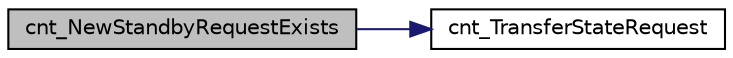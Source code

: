digraph "cnt_NewStandbyRequestExists"
{
  edge [fontname="Helvetica",fontsize="10",labelfontname="Helvetica",labelfontsize="10"];
  node [fontname="Helvetica",fontsize="10",shape=record];
  rankdir="LR";
  Node116 [label="cnt_NewStandbyRequestExists",height=0.2,width=0.4,color="black", fillcolor="grey75", style="filled", fontcolor="black"];
  Node116 -> Node117 [color="midnightblue",fontsize="10",style="solid",fontname="Helvetica"];
  Node117 [label="cnt_TransferStateRequest",height=0.2,width=0.4,color="black", fillcolor="white", style="filled",URL="$contactor_8c.html#a4e4a9c6b1ad39ed282de41b55ce98fab",tooltip="transfers the current state request to the state machine. "];
}
